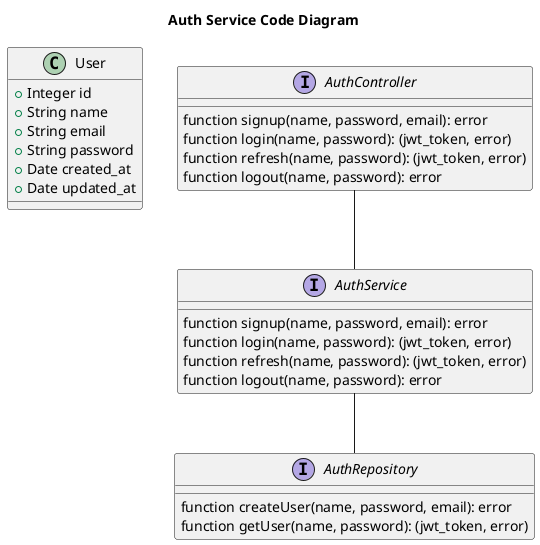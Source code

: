 @startuml
title Auth Service Code Diagram

class User {
  +Integer id
  +String name
  +String email
  +String password
  +Date created_at
  +Date updated_at
}

interface AuthController {
function signup(name, password, email): error
function login(name, password): (jwt_token, error)
function refresh(name, password): (jwt_token, error)
function logout(name, password): error
}

interface AuthService {
function signup(name, password, email): error
function login(name, password): (jwt_token, error)
function refresh(name, password): (jwt_token, error)
function logout(name, password): error
}

interface AuthRepository {
function createUser(name, password, email): error
function getUser(name, password): (jwt_token, error)
}

AuthController " " -- " " AuthService
AuthService " " -- " " AuthRepository

@enduml